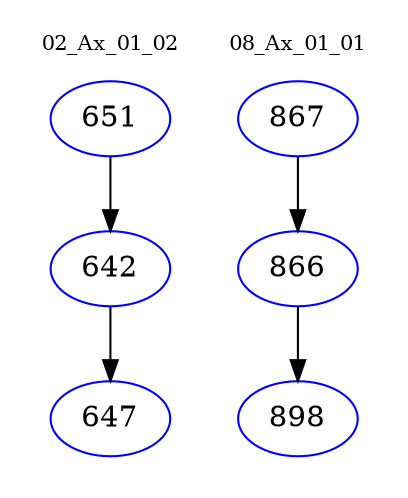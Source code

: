 digraph{
subgraph cluster_0 {
color = white
label = "02_Ax_01_02";
fontsize=10;
T0_651 [label="651", color="blue"]
T0_651 -> T0_642 [color="black"]
T0_642 [label="642", color="blue"]
T0_642 -> T0_647 [color="black"]
T0_647 [label="647", color="blue"]
}
subgraph cluster_1 {
color = white
label = "08_Ax_01_01";
fontsize=10;
T1_867 [label="867", color="blue"]
T1_867 -> T1_866 [color="black"]
T1_866 [label="866", color="blue"]
T1_866 -> T1_898 [color="black"]
T1_898 [label="898", color="blue"]
}
}
